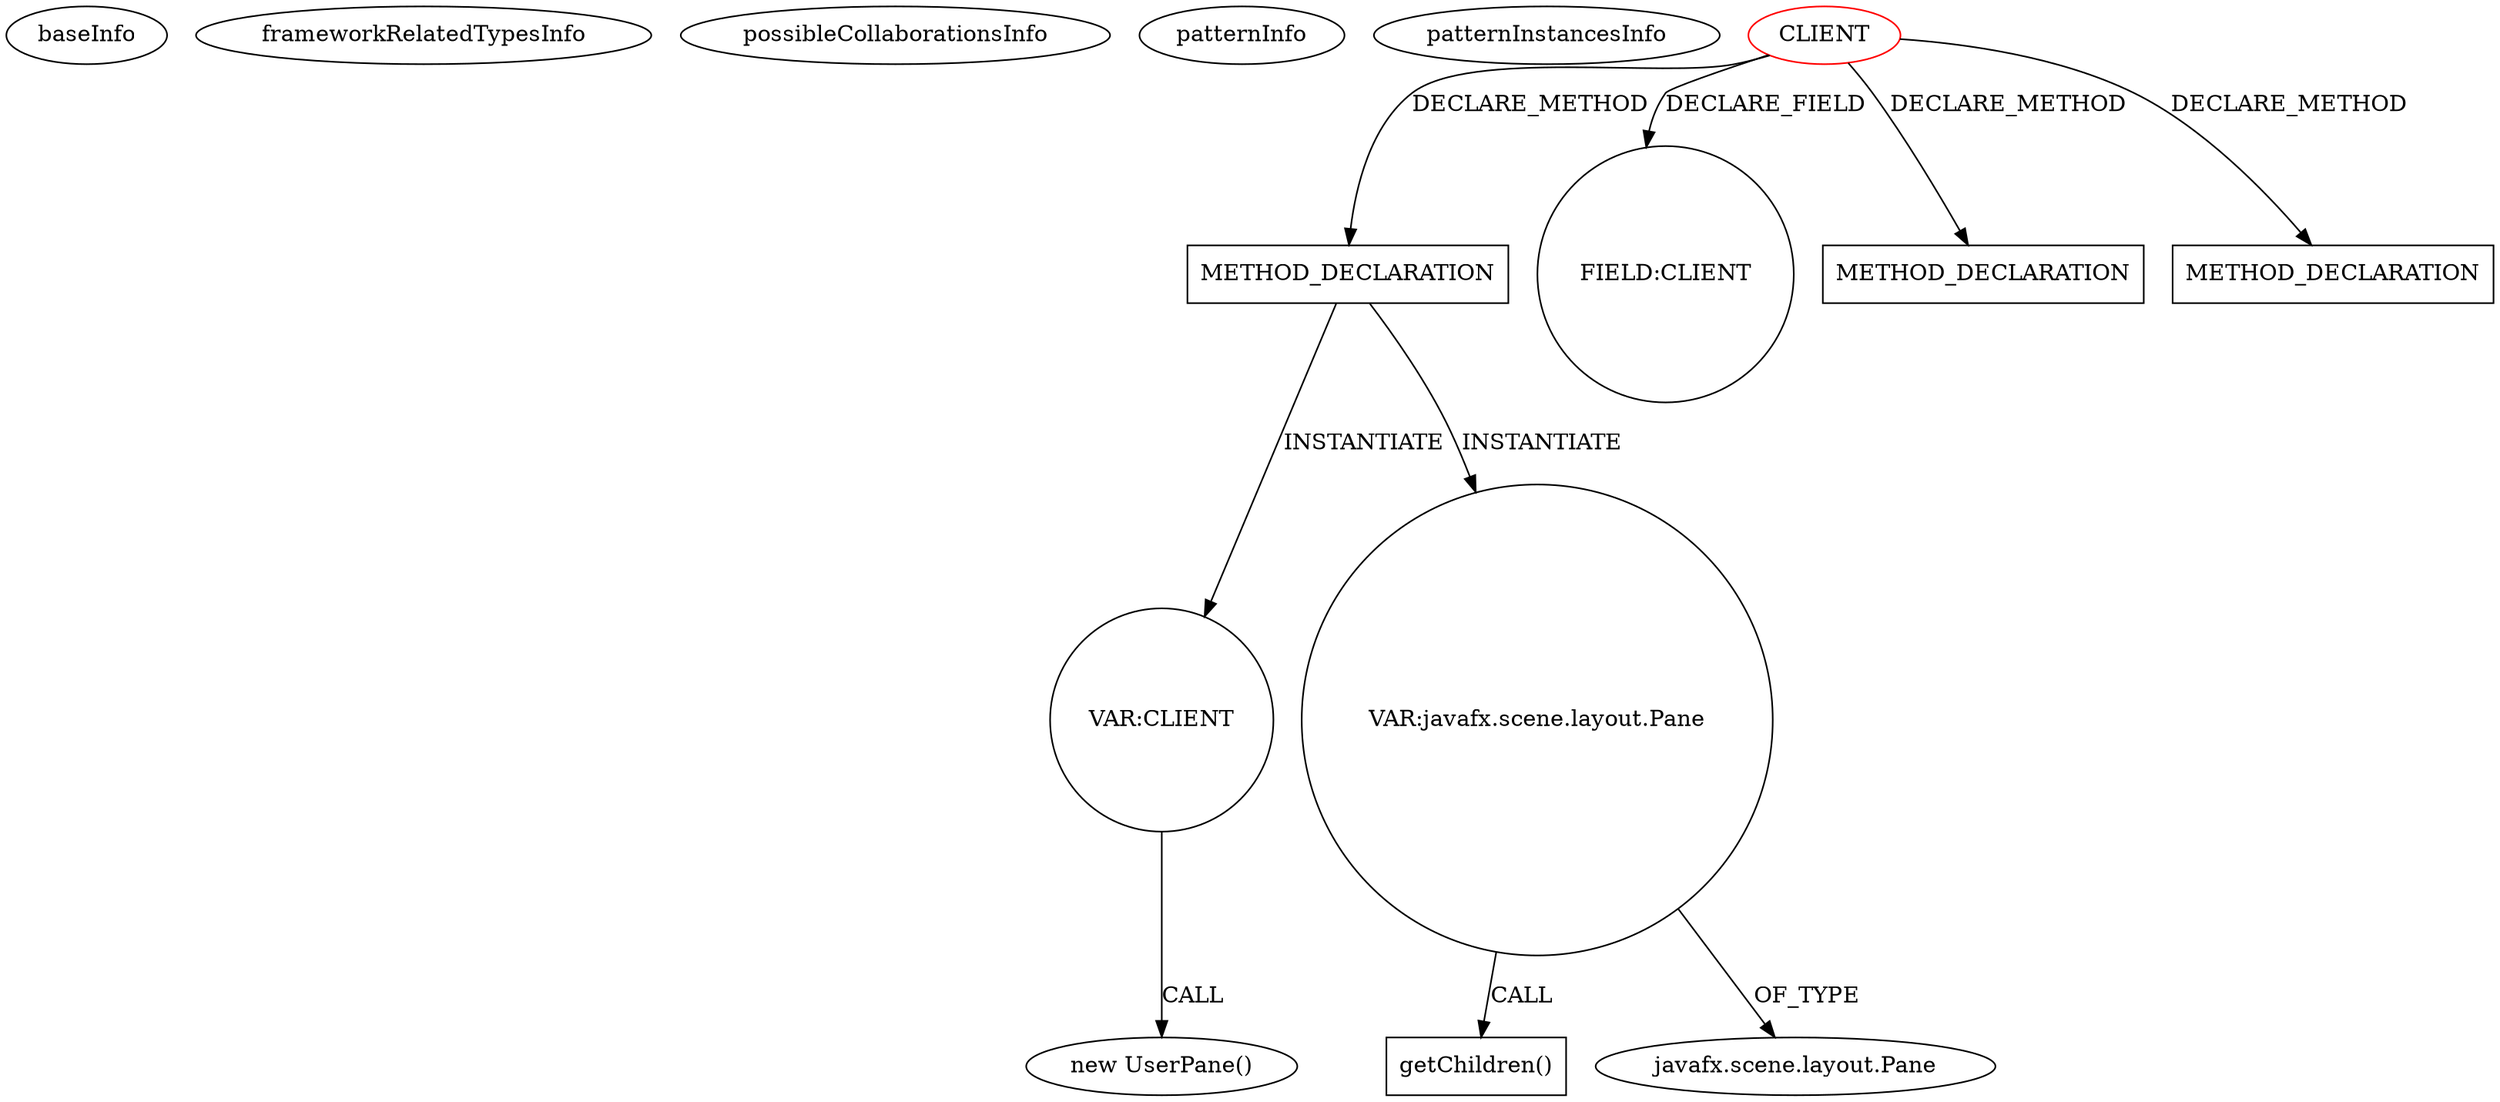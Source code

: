 digraph {
baseInfo[graphId=4460,category="pattern",isAnonymous=false,possibleRelation=false]
frameworkRelatedTypesInfo[]
possibleCollaborationsInfo[]
patternInfo[frequency=2.0,patternRootClient=0]
patternInstancesInfo[0="Ollowayne-dalekPTT~/Ollowayne-dalekPTT/dalekPTT-master/src/ptt/dalek/gui/App.java~App~1040",1="Ollowayne-dalekPTT~/Ollowayne-dalekPTT/dalekPTT-master/src/ptt/dalek/ui/UserPaneGroup.java~UserPaneGroup~1053"]
215[label="new UserPane()",vertexType="CONSTRUCTOR_CALL",isFrameworkType=false]
216[label="VAR:CLIENT",vertexType="VARIABLE_EXPRESION",isFrameworkType=false,shape=circle]
214[label="METHOD_DECLARATION",vertexType="CLIENT_METHOD_DECLARATION",isFrameworkType=false,shape=box]
0[label="CLIENT",vertexType="ROOT_CLIENT_CLASS_DECLARATION",isFrameworkType=false,color=red]
18[label="FIELD:CLIENT",vertexType="FIELD_DECLARATION",isFrameworkType=false,shape=circle]
259[label="VAR:javafx.scene.layout.Pane",vertexType="VARIABLE_EXPRESION",isFrameworkType=false,shape=circle]
260[label="getChildren()",vertexType="INSIDE_CALL",isFrameworkType=false,shape=box]
180[label="javafx.scene.layout.Pane",vertexType="FRAMEWORK_CLASS_TYPE",isFrameworkType=false]
272[label="METHOD_DECLARATION",vertexType="CLIENT_METHOD_DECLARATION",isFrameworkType=false,shape=box]
191[label="METHOD_DECLARATION",vertexType="CLIENT_METHOD_DECLARATION",isFrameworkType=false,shape=box]
259->180[label="OF_TYPE"]
0->214[label="DECLARE_METHOD"]
214->259[label="INSTANTIATE"]
259->260[label="CALL"]
216->215[label="CALL"]
0->191[label="DECLARE_METHOD"]
0->272[label="DECLARE_METHOD"]
0->18[label="DECLARE_FIELD"]
214->216[label="INSTANTIATE"]
}
